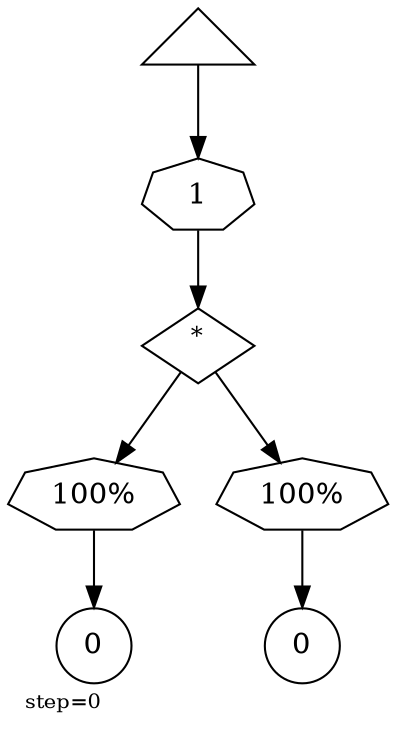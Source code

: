digraph {
  graph  [labelloc=bottom,labeljust=left,fontsize="10",label="step=0"];
  "288" [shape=triangle,peripheries="1",label="",labelfontcolor=black,color=black];
  "289" [shape=diamond,peripheries="1",label=<<SUP>*</SUP>>,labelfontcolor=black,color=black];
  "290" [shape=circle,peripheries="1",label=<0>,labelfontcolor=black,color=black];
  "292" [shape=circle,peripheries="1",label=<0>,labelfontcolor=black,color=black];
  "287" [label=<1>,peripheries="1",color=black,shape=septagon];
  "288" -> "287" [color=black];
  "287" -> "289" [color=black];
  "291" [label=<100%>,peripheries="1",color=black,shape=septagon];
  "289" -> "291" [color=black];
  "291" -> "290" [color=black];
  "293" [label=<100%>,peripheries="1",color=black,shape=septagon];
  "289" -> "293" [color=black];
  "293" -> "292" [color=black];
}